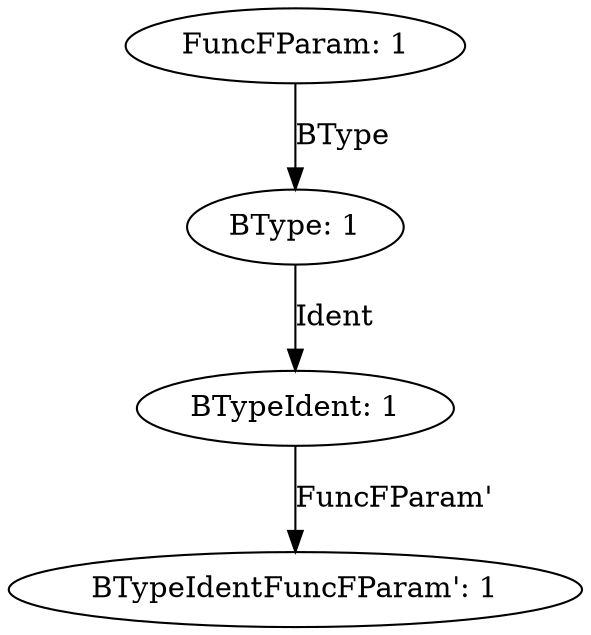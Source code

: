 digraph {
    0 [ label = "FuncFParam: 1" ]
    1 [ label = "BType: 1" ]
    2 [ label = "BTypeIdent: 1" ]
    3 [ label = "BTypeIdentFuncFParam': 1" ]
    0 -> 1 [ label = "BType" ]
    1 -> 2 [ label = "Ident" ]
    2 -> 3 [ label = "FuncFParam'" ]
}

